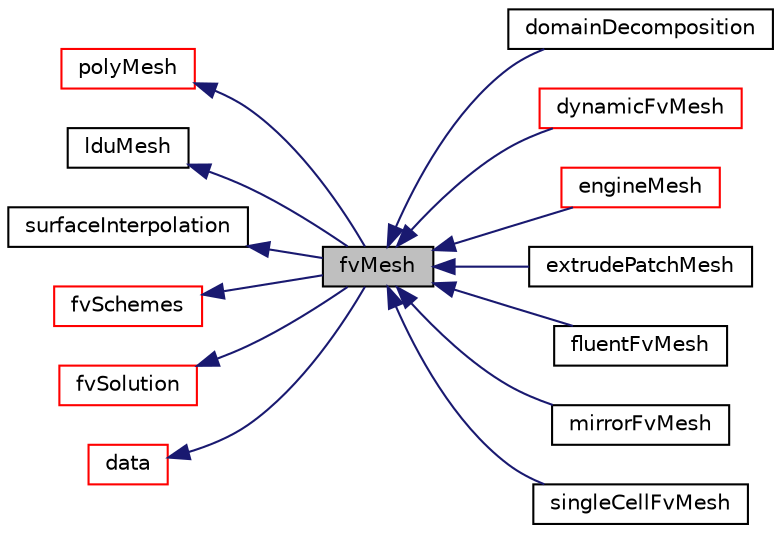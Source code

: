digraph "fvMesh"
{
  bgcolor="transparent";
  edge [fontname="Helvetica",fontsize="10",labelfontname="Helvetica",labelfontsize="10"];
  node [fontname="Helvetica",fontsize="10",shape=record];
  rankdir="LR";
  Node1 [label="fvMesh",height=0.2,width=0.4,color="black", fillcolor="grey75", style="filled", fontcolor="black"];
  Node2 -> Node1 [dir="back",color="midnightblue",fontsize="10",style="solid",fontname="Helvetica"];
  Node2 [label="polyMesh",height=0.2,width=0.4,color="red",URL="$a01917.html",tooltip="Mesh consisting of general polyhedral cells. "];
  Node3 -> Node1 [dir="back",color="midnightblue",fontsize="10",style="solid",fontname="Helvetica"];
  Node3 [label="lduMesh",height=0.2,width=0.4,color="black",URL="$a01284.html",tooltip="Abstract base class for meshes which provide LDU addressing for the construction of lduMatrix and LDU..."];
  Node4 -> Node1 [dir="back",color="midnightblue",fontsize="10",style="solid",fontname="Helvetica"];
  Node4 [label="surfaceInterpolation",height=0.2,width=0.4,color="black",URL="$a02483.html",tooltip="Cell to surface interpolation scheme. Included in fvMesh. "];
  Node5 -> Node1 [dir="back",color="midnightblue",fontsize="10",style="solid",fontname="Helvetica"];
  Node5 [label="fvSchemes",height=0.2,width=0.4,color="red",URL="$a00890.html",tooltip="Selector class for finite volume differencing schemes. fvMesh is derived from fvShemes so that all fi..."];
  Node6 -> Node1 [dir="back",color="midnightblue",fontsize="10",style="solid",fontname="Helvetica"];
  Node6 [label="fvSolution",height=0.2,width=0.4,color="red",URL="$a00891.html",tooltip="Selector class for finite volume solution solution. fvMesh is derived from fvSolution so that all fie..."];
  Node7 -> Node1 [dir="back",color="midnightblue",fontsize="10",style="solid",fontname="Helvetica"];
  Node7 [label="data",height=0.2,width=0.4,color="red",URL="$a00502.html",tooltip="Database for solution data, solver performance and other reduced data. "];
  Node1 -> Node8 [dir="back",color="midnightblue",fontsize="10",style="solid",fontname="Helvetica"];
  Node8 [label="domainDecomposition",height=0.2,width=0.4,color="black",URL="$a00574.html",tooltip="Automatic domain decomposition class for finite-volume meshes. "];
  Node1 -> Node9 [dir="back",color="midnightblue",fontsize="10",style="solid",fontname="Helvetica"];
  Node9 [label="dynamicFvMesh",height=0.2,width=0.4,color="red",URL="$a00597.html",tooltip="Abstract base class for geometry and/or topology changing fvMesh. "];
  Node1 -> Node10 [dir="back",color="midnightblue",fontsize="10",style="solid",fontname="Helvetica"];
  Node10 [label="engineMesh",height=0.2,width=0.4,color="red",URL="$a00636.html",tooltip="Foam::engineMesh. "];
  Node1 -> Node11 [dir="back",color="midnightblue",fontsize="10",style="solid",fontname="Helvetica"];
  Node11 [label="extrudePatchMesh",height=0.2,width=0.4,color="black",URL="$a00713.html",tooltip="Mesh at a patch created on the fly. The following entry should be used on the field boundary dictiona..."];
  Node1 -> Node12 [dir="back",color="midnightblue",fontsize="10",style="solid",fontname="Helvetica"];
  Node12 [label="fluentFvMesh",height=0.2,width=0.4,color="black",URL="$a00843.html"];
  Node1 -> Node13 [dir="back",color="midnightblue",fontsize="10",style="solid",fontname="Helvetica"];
  Node13 [label="mirrorFvMesh",height=0.2,width=0.4,color="black",URL="$a01510.html"];
  Node1 -> Node14 [dir="back",color="midnightblue",fontsize="10",style="solid",fontname="Helvetica"];
  Node14 [label="singleCellFvMesh",height=0.2,width=0.4,color="black",URL="$a02318.html",tooltip="fvMesh as subset of other mesh. Consists of one cell and all original bounday faces. Useful when manipulating boundary data. Single internal cell only needed to be able to manipulate in a standard way. "];
}
